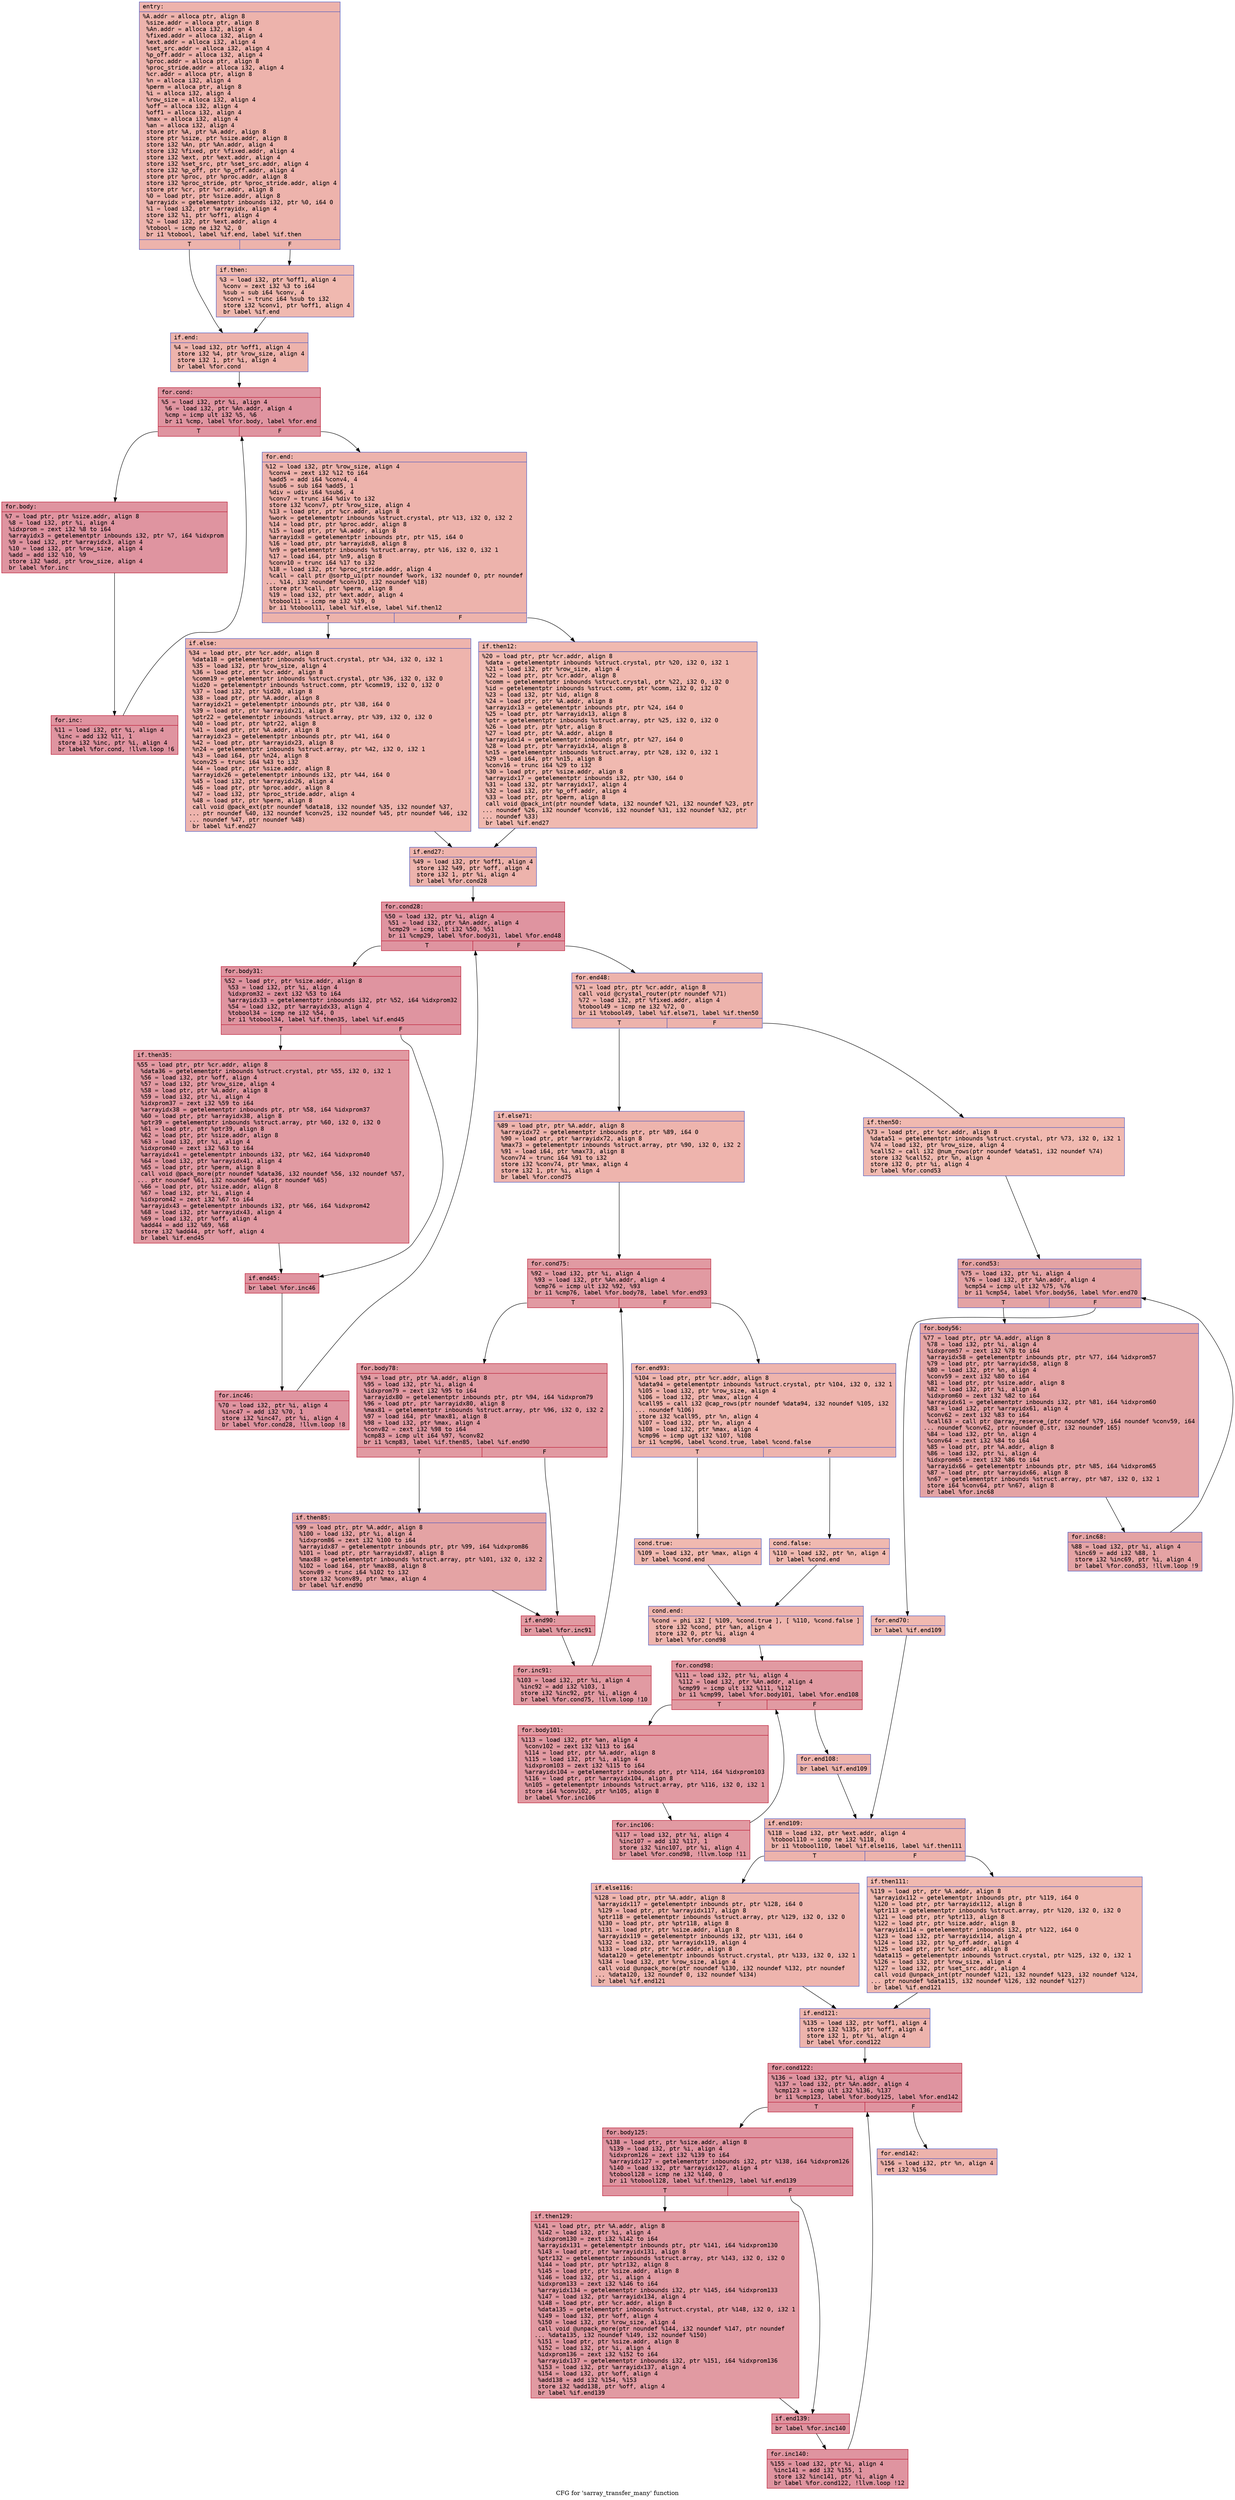 digraph "CFG for 'sarray_transfer_many' function" {
	label="CFG for 'sarray_transfer_many' function";

	Node0x5641933dcca0 [shape=record,color="#3d50c3ff", style=filled, fillcolor="#d6524470" fontname="Courier",label="{entry:\l|  %A.addr = alloca ptr, align 8\l  %size.addr = alloca ptr, align 8\l  %An.addr = alloca i32, align 4\l  %fixed.addr = alloca i32, align 4\l  %ext.addr = alloca i32, align 4\l  %set_src.addr = alloca i32, align 4\l  %p_off.addr = alloca i32, align 4\l  %proc.addr = alloca ptr, align 8\l  %proc_stride.addr = alloca i32, align 4\l  %cr.addr = alloca ptr, align 8\l  %n = alloca i32, align 4\l  %perm = alloca ptr, align 8\l  %i = alloca i32, align 4\l  %row_size = alloca i32, align 4\l  %off = alloca i32, align 4\l  %off1 = alloca i32, align 4\l  %max = alloca i32, align 4\l  %an = alloca i32, align 4\l  store ptr %A, ptr %A.addr, align 8\l  store ptr %size, ptr %size.addr, align 8\l  store i32 %An, ptr %An.addr, align 4\l  store i32 %fixed, ptr %fixed.addr, align 4\l  store i32 %ext, ptr %ext.addr, align 4\l  store i32 %set_src, ptr %set_src.addr, align 4\l  store i32 %p_off, ptr %p_off.addr, align 4\l  store ptr %proc, ptr %proc.addr, align 8\l  store i32 %proc_stride, ptr %proc_stride.addr, align 4\l  store ptr %cr, ptr %cr.addr, align 8\l  %0 = load ptr, ptr %size.addr, align 8\l  %arrayidx = getelementptr inbounds i32, ptr %0, i64 0\l  %1 = load i32, ptr %arrayidx, align 4\l  store i32 %1, ptr %off1, align 4\l  %2 = load i32, ptr %ext.addr, align 4\l  %tobool = icmp ne i32 %2, 0\l  br i1 %tobool, label %if.end, label %if.then\l|{<s0>T|<s1>F}}"];
	Node0x5641933dcca0:s0 -> Node0x5641933df380[tooltip="entry -> if.end\nProbability 62.50%" ];
	Node0x5641933dcca0:s1 -> Node0x5641933df3f0[tooltip="entry -> if.then\nProbability 37.50%" ];
	Node0x5641933df3f0 [shape=record,color="#3d50c3ff", style=filled, fillcolor="#de614d70" fontname="Courier",label="{if.then:\l|  %3 = load i32, ptr %off1, align 4\l  %conv = zext i32 %3 to i64\l  %sub = sub i64 %conv, 4\l  %conv1 = trunc i64 %sub to i32\l  store i32 %conv1, ptr %off1, align 4\l  br label %if.end\l}"];
	Node0x5641933df3f0 -> Node0x5641933df380[tooltip="if.then -> if.end\nProbability 100.00%" ];
	Node0x5641933df380 [shape=record,color="#3d50c3ff", style=filled, fillcolor="#d6524470" fontname="Courier",label="{if.end:\l|  %4 = load i32, ptr %off1, align 4\l  store i32 %4, ptr %row_size, align 4\l  store i32 1, ptr %i, align 4\l  br label %for.cond\l}"];
	Node0x5641933df380 -> Node0x5641933dffb0[tooltip="if.end -> for.cond\nProbability 100.00%" ];
	Node0x5641933dffb0 [shape=record,color="#b70d28ff", style=filled, fillcolor="#b70d2870" fontname="Courier",label="{for.cond:\l|  %5 = load i32, ptr %i, align 4\l  %6 = load i32, ptr %An.addr, align 4\l  %cmp = icmp ult i32 %5, %6\l  br i1 %cmp, label %for.body, label %for.end\l|{<s0>T|<s1>F}}"];
	Node0x5641933dffb0:s0 -> Node0x5641933e0250[tooltip="for.cond -> for.body\nProbability 96.88%" ];
	Node0x5641933dffb0:s1 -> Node0x5641933e02d0[tooltip="for.cond -> for.end\nProbability 3.12%" ];
	Node0x5641933e0250 [shape=record,color="#b70d28ff", style=filled, fillcolor="#b70d2870" fontname="Courier",label="{for.body:\l|  %7 = load ptr, ptr %size.addr, align 8\l  %8 = load i32, ptr %i, align 4\l  %idxprom = zext i32 %8 to i64\l  %arrayidx3 = getelementptr inbounds i32, ptr %7, i64 %idxprom\l  %9 = load i32, ptr %arrayidx3, align 4\l  %10 = load i32, ptr %row_size, align 4\l  %add = add i32 %10, %9\l  store i32 %add, ptr %row_size, align 4\l  br label %for.inc\l}"];
	Node0x5641933e0250 -> Node0x5641933e08a0[tooltip="for.body -> for.inc\nProbability 100.00%" ];
	Node0x5641933e08a0 [shape=record,color="#b70d28ff", style=filled, fillcolor="#b70d2870" fontname="Courier",label="{for.inc:\l|  %11 = load i32, ptr %i, align 4\l  %inc = add i32 %11, 1\l  store i32 %inc, ptr %i, align 4\l  br label %for.cond, !llvm.loop !6\l}"];
	Node0x5641933e08a0 -> Node0x5641933dffb0[tooltip="for.inc -> for.cond\nProbability 100.00%" ];
	Node0x5641933e02d0 [shape=record,color="#3d50c3ff", style=filled, fillcolor="#d6524470" fontname="Courier",label="{for.end:\l|  %12 = load i32, ptr %row_size, align 4\l  %conv4 = zext i32 %12 to i64\l  %add5 = add i64 %conv4, 4\l  %sub6 = sub i64 %add5, 1\l  %div = udiv i64 %sub6, 4\l  %conv7 = trunc i64 %div to i32\l  store i32 %conv7, ptr %row_size, align 4\l  %13 = load ptr, ptr %cr.addr, align 8\l  %work = getelementptr inbounds %struct.crystal, ptr %13, i32 0, i32 2\l  %14 = load ptr, ptr %proc.addr, align 8\l  %15 = load ptr, ptr %A.addr, align 8\l  %arrayidx8 = getelementptr inbounds ptr, ptr %15, i64 0\l  %16 = load ptr, ptr %arrayidx8, align 8\l  %n9 = getelementptr inbounds %struct.array, ptr %16, i32 0, i32 1\l  %17 = load i64, ptr %n9, align 8\l  %conv10 = trunc i64 %17 to i32\l  %18 = load i32, ptr %proc_stride.addr, align 4\l  %call = call ptr @sortp_ui(ptr noundef %work, i32 noundef 0, ptr noundef\l... %14, i32 noundef %conv10, i32 noundef %18)\l  store ptr %call, ptr %perm, align 8\l  %19 = load i32, ptr %ext.addr, align 4\l  %tobool11 = icmp ne i32 %19, 0\l  br i1 %tobool11, label %if.else, label %if.then12\l|{<s0>T|<s1>F}}"];
	Node0x5641933e02d0:s0 -> Node0x5641933e3460[tooltip="for.end -> if.else\nProbability 62.50%" ];
	Node0x5641933e02d0:s1 -> Node0x5641933e34b0[tooltip="for.end -> if.then12\nProbability 37.50%" ];
	Node0x5641933e34b0 [shape=record,color="#3d50c3ff", style=filled, fillcolor="#de614d70" fontname="Courier",label="{if.then12:\l|  %20 = load ptr, ptr %cr.addr, align 8\l  %data = getelementptr inbounds %struct.crystal, ptr %20, i32 0, i32 1\l  %21 = load i32, ptr %row_size, align 4\l  %22 = load ptr, ptr %cr.addr, align 8\l  %comm = getelementptr inbounds %struct.crystal, ptr %22, i32 0, i32 0\l  %id = getelementptr inbounds %struct.comm, ptr %comm, i32 0, i32 0\l  %23 = load i32, ptr %id, align 8\l  %24 = load ptr, ptr %A.addr, align 8\l  %arrayidx13 = getelementptr inbounds ptr, ptr %24, i64 0\l  %25 = load ptr, ptr %arrayidx13, align 8\l  %ptr = getelementptr inbounds %struct.array, ptr %25, i32 0, i32 0\l  %26 = load ptr, ptr %ptr, align 8\l  %27 = load ptr, ptr %A.addr, align 8\l  %arrayidx14 = getelementptr inbounds ptr, ptr %27, i64 0\l  %28 = load ptr, ptr %arrayidx14, align 8\l  %n15 = getelementptr inbounds %struct.array, ptr %28, i32 0, i32 1\l  %29 = load i64, ptr %n15, align 8\l  %conv16 = trunc i64 %29 to i32\l  %30 = load ptr, ptr %size.addr, align 8\l  %arrayidx17 = getelementptr inbounds i32, ptr %30, i64 0\l  %31 = load i32, ptr %arrayidx17, align 4\l  %32 = load i32, ptr %p_off.addr, align 4\l  %33 = load ptr, ptr %perm, align 8\l  call void @pack_int(ptr noundef %data, i32 noundef %21, i32 noundef %23, ptr\l... noundef %26, i32 noundef %conv16, i32 noundef %31, i32 noundef %32, ptr\l... noundef %33)\l  br label %if.end27\l}"];
	Node0x5641933e34b0 -> Node0x5641933e47c0[tooltip="if.then12 -> if.end27\nProbability 100.00%" ];
	Node0x5641933e3460 [shape=record,color="#3d50c3ff", style=filled, fillcolor="#d8564670" fontname="Courier",label="{if.else:\l|  %34 = load ptr, ptr %cr.addr, align 8\l  %data18 = getelementptr inbounds %struct.crystal, ptr %34, i32 0, i32 1\l  %35 = load i32, ptr %row_size, align 4\l  %36 = load ptr, ptr %cr.addr, align 8\l  %comm19 = getelementptr inbounds %struct.crystal, ptr %36, i32 0, i32 0\l  %id20 = getelementptr inbounds %struct.comm, ptr %comm19, i32 0, i32 0\l  %37 = load i32, ptr %id20, align 8\l  %38 = load ptr, ptr %A.addr, align 8\l  %arrayidx21 = getelementptr inbounds ptr, ptr %38, i64 0\l  %39 = load ptr, ptr %arrayidx21, align 8\l  %ptr22 = getelementptr inbounds %struct.array, ptr %39, i32 0, i32 0\l  %40 = load ptr, ptr %ptr22, align 8\l  %41 = load ptr, ptr %A.addr, align 8\l  %arrayidx23 = getelementptr inbounds ptr, ptr %41, i64 0\l  %42 = load ptr, ptr %arrayidx23, align 8\l  %n24 = getelementptr inbounds %struct.array, ptr %42, i32 0, i32 1\l  %43 = load i64, ptr %n24, align 8\l  %conv25 = trunc i64 %43 to i32\l  %44 = load ptr, ptr %size.addr, align 8\l  %arrayidx26 = getelementptr inbounds i32, ptr %44, i64 0\l  %45 = load i32, ptr %arrayidx26, align 4\l  %46 = load ptr, ptr %proc.addr, align 8\l  %47 = load i32, ptr %proc_stride.addr, align 4\l  %48 = load ptr, ptr %perm, align 8\l  call void @pack_ext(ptr noundef %data18, i32 noundef %35, i32 noundef %37,\l... ptr noundef %40, i32 noundef %conv25, i32 noundef %45, ptr noundef %46, i32\l... noundef %47, ptr noundef %48)\l  br label %if.end27\l}"];
	Node0x5641933e3460 -> Node0x5641933e47c0[tooltip="if.else -> if.end27\nProbability 100.00%" ];
	Node0x5641933e47c0 [shape=record,color="#3d50c3ff", style=filled, fillcolor="#d6524470" fontname="Courier",label="{if.end27:\l|  %49 = load i32, ptr %off1, align 4\l  store i32 %49, ptr %off, align 4\l  store i32 1, ptr %i, align 4\l  br label %for.cond28\l}"];
	Node0x5641933e47c0 -> Node0x5641933e6450[tooltip="if.end27 -> for.cond28\nProbability 100.00%" ];
	Node0x5641933e6450 [shape=record,color="#b70d28ff", style=filled, fillcolor="#b70d2870" fontname="Courier",label="{for.cond28:\l|  %50 = load i32, ptr %i, align 4\l  %51 = load i32, ptr %An.addr, align 4\l  %cmp29 = icmp ult i32 %50, %51\l  br i1 %cmp29, label %for.body31, label %for.end48\l|{<s0>T|<s1>F}}"];
	Node0x5641933e6450:s0 -> Node0x5641933e6610[tooltip="for.cond28 -> for.body31\nProbability 96.88%" ];
	Node0x5641933e6450:s1 -> Node0x5641933e6660[tooltip="for.cond28 -> for.end48\nProbability 3.12%" ];
	Node0x5641933e6610 [shape=record,color="#b70d28ff", style=filled, fillcolor="#b70d2870" fontname="Courier",label="{for.body31:\l|  %52 = load ptr, ptr %size.addr, align 8\l  %53 = load i32, ptr %i, align 4\l  %idxprom32 = zext i32 %53 to i64\l  %arrayidx33 = getelementptr inbounds i32, ptr %52, i64 %idxprom32\l  %54 = load i32, ptr %arrayidx33, align 4\l  %tobool34 = icmp ne i32 %54, 0\l  br i1 %tobool34, label %if.then35, label %if.end45\l|{<s0>T|<s1>F}}"];
	Node0x5641933e6610:s0 -> Node0x5641933e6b10[tooltip="for.body31 -> if.then35\nProbability 62.50%" ];
	Node0x5641933e6610:s1 -> Node0x5641933e6b90[tooltip="for.body31 -> if.end45\nProbability 37.50%" ];
	Node0x5641933e6b10 [shape=record,color="#b70d28ff", style=filled, fillcolor="#bb1b2c70" fontname="Courier",label="{if.then35:\l|  %55 = load ptr, ptr %cr.addr, align 8\l  %data36 = getelementptr inbounds %struct.crystal, ptr %55, i32 0, i32 1\l  %56 = load i32, ptr %off, align 4\l  %57 = load i32, ptr %row_size, align 4\l  %58 = load ptr, ptr %A.addr, align 8\l  %59 = load i32, ptr %i, align 4\l  %idxprom37 = zext i32 %59 to i64\l  %arrayidx38 = getelementptr inbounds ptr, ptr %58, i64 %idxprom37\l  %60 = load ptr, ptr %arrayidx38, align 8\l  %ptr39 = getelementptr inbounds %struct.array, ptr %60, i32 0, i32 0\l  %61 = load ptr, ptr %ptr39, align 8\l  %62 = load ptr, ptr %size.addr, align 8\l  %63 = load i32, ptr %i, align 4\l  %idxprom40 = zext i32 %63 to i64\l  %arrayidx41 = getelementptr inbounds i32, ptr %62, i64 %idxprom40\l  %64 = load i32, ptr %arrayidx41, align 4\l  %65 = load ptr, ptr %perm, align 8\l  call void @pack_more(ptr noundef %data36, i32 noundef %56, i32 noundef %57,\l... ptr noundef %61, i32 noundef %64, ptr noundef %65)\l  %66 = load ptr, ptr %size.addr, align 8\l  %67 = load i32, ptr %i, align 4\l  %idxprom42 = zext i32 %67 to i64\l  %arrayidx43 = getelementptr inbounds i32, ptr %66, i64 %idxprom42\l  %68 = load i32, ptr %arrayidx43, align 4\l  %69 = load i32, ptr %off, align 4\l  %add44 = add i32 %69, %68\l  store i32 %add44, ptr %off, align 4\l  br label %if.end45\l}"];
	Node0x5641933e6b10 -> Node0x5641933e6b90[tooltip="if.then35 -> if.end45\nProbability 100.00%" ];
	Node0x5641933e6b90 [shape=record,color="#b70d28ff", style=filled, fillcolor="#b70d2870" fontname="Courier",label="{if.end45:\l|  br label %for.inc46\l}"];
	Node0x5641933e6b90 -> Node0x5641933e0d90[tooltip="if.end45 -> for.inc46\nProbability 100.00%" ];
	Node0x5641933e0d90 [shape=record,color="#b70d28ff", style=filled, fillcolor="#b70d2870" fontname="Courier",label="{for.inc46:\l|  %70 = load i32, ptr %i, align 4\l  %inc47 = add i32 %70, 1\l  store i32 %inc47, ptr %i, align 4\l  br label %for.cond28, !llvm.loop !8\l}"];
	Node0x5641933e0d90 -> Node0x5641933e6450[tooltip="for.inc46 -> for.cond28\nProbability 100.00%" ];
	Node0x5641933e6660 [shape=record,color="#3d50c3ff", style=filled, fillcolor="#d6524470" fontname="Courier",label="{for.end48:\l|  %71 = load ptr, ptr %cr.addr, align 8\l  call void @crystal_router(ptr noundef %71)\l  %72 = load i32, ptr %fixed.addr, align 4\l  %tobool49 = icmp ne i32 %72, 0\l  br i1 %tobool49, label %if.else71, label %if.then50\l|{<s0>T|<s1>F}}"];
	Node0x5641933e6660:s0 -> Node0x5641933e2500[tooltip="for.end48 -> if.else71\nProbability 62.50%" ];
	Node0x5641933e6660:s1 -> Node0x5641933e2580[tooltip="for.end48 -> if.then50\nProbability 37.50%" ];
	Node0x5641933e2580 [shape=record,color="#3d50c3ff", style=filled, fillcolor="#de614d70" fontname="Courier",label="{if.then50:\l|  %73 = load ptr, ptr %cr.addr, align 8\l  %data51 = getelementptr inbounds %struct.crystal, ptr %73, i32 0, i32 1\l  %74 = load i32, ptr %row_size, align 4\l  %call52 = call i32 @num_rows(ptr noundef %data51, i32 noundef %74)\l  store i32 %call52, ptr %n, align 4\l  store i32 0, ptr %i, align 4\l  br label %for.cond53\l}"];
	Node0x5641933e2580 -> Node0x5641933e9a90[tooltip="if.then50 -> for.cond53\nProbability 100.00%" ];
	Node0x5641933e9a90 [shape=record,color="#3d50c3ff", style=filled, fillcolor="#c32e3170" fontname="Courier",label="{for.cond53:\l|  %75 = load i32, ptr %i, align 4\l  %76 = load i32, ptr %An.addr, align 4\l  %cmp54 = icmp ult i32 %75, %76\l  br i1 %cmp54, label %for.body56, label %for.end70\l|{<s0>T|<s1>F}}"];
	Node0x5641933e9a90:s0 -> Node0x5641933e9d60[tooltip="for.cond53 -> for.body56\nProbability 96.88%" ];
	Node0x5641933e9a90:s1 -> Node0x5641933e9de0[tooltip="for.cond53 -> for.end70\nProbability 3.12%" ];
	Node0x5641933e9d60 [shape=record,color="#3d50c3ff", style=filled, fillcolor="#c32e3170" fontname="Courier",label="{for.body56:\l|  %77 = load ptr, ptr %A.addr, align 8\l  %78 = load i32, ptr %i, align 4\l  %idxprom57 = zext i32 %78 to i64\l  %arrayidx58 = getelementptr inbounds ptr, ptr %77, i64 %idxprom57\l  %79 = load ptr, ptr %arrayidx58, align 8\l  %80 = load i32, ptr %n, align 4\l  %conv59 = zext i32 %80 to i64\l  %81 = load ptr, ptr %size.addr, align 8\l  %82 = load i32, ptr %i, align 4\l  %idxprom60 = zext i32 %82 to i64\l  %arrayidx61 = getelementptr inbounds i32, ptr %81, i64 %idxprom60\l  %83 = load i32, ptr %arrayidx61, align 4\l  %conv62 = zext i32 %83 to i64\l  %call63 = call ptr @array_reserve_(ptr noundef %79, i64 noundef %conv59, i64\l... noundef %conv62, ptr noundef @.str, i32 noundef 165)\l  %84 = load i32, ptr %n, align 4\l  %conv64 = zext i32 %84 to i64\l  %85 = load ptr, ptr %A.addr, align 8\l  %86 = load i32, ptr %i, align 4\l  %idxprom65 = zext i32 %86 to i64\l  %arrayidx66 = getelementptr inbounds ptr, ptr %85, i64 %idxprom65\l  %87 = load ptr, ptr %arrayidx66, align 8\l  %n67 = getelementptr inbounds %struct.array, ptr %87, i32 0, i32 1\l  store i64 %conv64, ptr %n67, align 8\l  br label %for.inc68\l}"];
	Node0x5641933e9d60 -> Node0x5641933eaeb0[tooltip="for.body56 -> for.inc68\nProbability 100.00%" ];
	Node0x5641933eaeb0 [shape=record,color="#3d50c3ff", style=filled, fillcolor="#c32e3170" fontname="Courier",label="{for.inc68:\l|  %88 = load i32, ptr %i, align 4\l  %inc69 = add i32 %88, 1\l  store i32 %inc69, ptr %i, align 4\l  br label %for.cond53, !llvm.loop !9\l}"];
	Node0x5641933eaeb0 -> Node0x5641933e9a90[tooltip="for.inc68 -> for.cond53\nProbability 100.00%" ];
	Node0x5641933e9de0 [shape=record,color="#3d50c3ff", style=filled, fillcolor="#de614d70" fontname="Courier",label="{for.end70:\l|  br label %if.end109\l}"];
	Node0x5641933e9de0 -> Node0x5641933eb390[tooltip="for.end70 -> if.end109\nProbability 100.00%" ];
	Node0x5641933e2500 [shape=record,color="#3d50c3ff", style=filled, fillcolor="#d8564670" fontname="Courier",label="{if.else71:\l|  %89 = load ptr, ptr %A.addr, align 8\l  %arrayidx72 = getelementptr inbounds ptr, ptr %89, i64 0\l  %90 = load ptr, ptr %arrayidx72, align 8\l  %max73 = getelementptr inbounds %struct.array, ptr %90, i32 0, i32 2\l  %91 = load i64, ptr %max73, align 8\l  %conv74 = trunc i64 %91 to i32\l  store i32 %conv74, ptr %max, align 4\l  store i32 1, ptr %i, align 4\l  br label %for.cond75\l}"];
	Node0x5641933e2500 -> Node0x5641933eb980[tooltip="if.else71 -> for.cond75\nProbability 100.00%" ];
	Node0x5641933eb980 [shape=record,color="#b70d28ff", style=filled, fillcolor="#bb1b2c70" fontname="Courier",label="{for.cond75:\l|  %92 = load i32, ptr %i, align 4\l  %93 = load i32, ptr %An.addr, align 4\l  %cmp76 = icmp ult i32 %92, %93\l  br i1 %cmp76, label %for.body78, label %for.end93\l|{<s0>T|<s1>F}}"];
	Node0x5641933eb980:s0 -> Node0x5641933ebc20[tooltip="for.cond75 -> for.body78\nProbability 96.88%" ];
	Node0x5641933eb980:s1 -> Node0x5641933ebca0[tooltip="for.cond75 -> for.end93\nProbability 3.12%" ];
	Node0x5641933ebc20 [shape=record,color="#b70d28ff", style=filled, fillcolor="#bb1b2c70" fontname="Courier",label="{for.body78:\l|  %94 = load ptr, ptr %A.addr, align 8\l  %95 = load i32, ptr %i, align 4\l  %idxprom79 = zext i32 %95 to i64\l  %arrayidx80 = getelementptr inbounds ptr, ptr %94, i64 %idxprom79\l  %96 = load ptr, ptr %arrayidx80, align 8\l  %max81 = getelementptr inbounds %struct.array, ptr %96, i32 0, i32 2\l  %97 = load i64, ptr %max81, align 8\l  %98 = load i32, ptr %max, align 4\l  %conv82 = zext i32 %98 to i64\l  %cmp83 = icmp ult i64 %97, %conv82\l  br i1 %cmp83, label %if.then85, label %if.end90\l|{<s0>T|<s1>F}}"];
	Node0x5641933ebc20:s0 -> Node0x5641933e5c70[tooltip="for.body78 -> if.then85\nProbability 50.00%" ];
	Node0x5641933ebc20:s1 -> Node0x5641933e5cf0[tooltip="for.body78 -> if.end90\nProbability 50.00%" ];
	Node0x5641933e5c70 [shape=record,color="#3d50c3ff", style=filled, fillcolor="#c32e3170" fontname="Courier",label="{if.then85:\l|  %99 = load ptr, ptr %A.addr, align 8\l  %100 = load i32, ptr %i, align 4\l  %idxprom86 = zext i32 %100 to i64\l  %arrayidx87 = getelementptr inbounds ptr, ptr %99, i64 %idxprom86\l  %101 = load ptr, ptr %arrayidx87, align 8\l  %max88 = getelementptr inbounds %struct.array, ptr %101, i32 0, i32 2\l  %102 = load i64, ptr %max88, align 8\l  %conv89 = trunc i64 %102 to i32\l  store i32 %conv89, ptr %max, align 4\l  br label %if.end90\l}"];
	Node0x5641933e5c70 -> Node0x5641933e5cf0[tooltip="if.then85 -> if.end90\nProbability 100.00%" ];
	Node0x5641933e5cf0 [shape=record,color="#b70d28ff", style=filled, fillcolor="#bb1b2c70" fontname="Courier",label="{if.end90:\l|  br label %for.inc91\l}"];
	Node0x5641933e5cf0 -> Node0x5641933ed3e0[tooltip="if.end90 -> for.inc91\nProbability 100.00%" ];
	Node0x5641933ed3e0 [shape=record,color="#b70d28ff", style=filled, fillcolor="#bb1b2c70" fontname="Courier",label="{for.inc91:\l|  %103 = load i32, ptr %i, align 4\l  %inc92 = add i32 %103, 1\l  store i32 %inc92, ptr %i, align 4\l  br label %for.cond75, !llvm.loop !10\l}"];
	Node0x5641933ed3e0 -> Node0x5641933eb980[tooltip="for.inc91 -> for.cond75\nProbability 100.00%" ];
	Node0x5641933ebca0 [shape=record,color="#3d50c3ff", style=filled, fillcolor="#d8564670" fontname="Courier",label="{for.end93:\l|  %104 = load ptr, ptr %cr.addr, align 8\l  %data94 = getelementptr inbounds %struct.crystal, ptr %104, i32 0, i32 1\l  %105 = load i32, ptr %row_size, align 4\l  %106 = load i32, ptr %max, align 4\l  %call95 = call i32 @cap_rows(ptr noundef %data94, i32 noundef %105, i32\l... noundef %106)\l  store i32 %call95, ptr %n, align 4\l  %107 = load i32, ptr %n, align 4\l  %108 = load i32, ptr %max, align 4\l  %cmp96 = icmp ugt i32 %107, %108\l  br i1 %cmp96, label %cond.true, label %cond.false\l|{<s0>T|<s1>F}}"];
	Node0x5641933ebca0:s0 -> Node0x5641933ede30[tooltip="for.end93 -> cond.true\nProbability 50.00%" ];
	Node0x5641933ebca0:s1 -> Node0x5641933ede80[tooltip="for.end93 -> cond.false\nProbability 50.00%" ];
	Node0x5641933ede30 [shape=record,color="#3d50c3ff", style=filled, fillcolor="#de614d70" fontname="Courier",label="{cond.true:\l|  %109 = load i32, ptr %max, align 4\l  br label %cond.end\l}"];
	Node0x5641933ede30 -> Node0x5641933ee030[tooltip="cond.true -> cond.end\nProbability 100.00%" ];
	Node0x5641933ede80 [shape=record,color="#3d50c3ff", style=filled, fillcolor="#de614d70" fontname="Courier",label="{cond.false:\l|  %110 = load i32, ptr %n, align 4\l  br label %cond.end\l}"];
	Node0x5641933ede80 -> Node0x5641933ee030[tooltip="cond.false -> cond.end\nProbability 100.00%" ];
	Node0x5641933ee030 [shape=record,color="#3d50c3ff", style=filled, fillcolor="#d8564670" fontname="Courier",label="{cond.end:\l|  %cond = phi i32 [ %109, %cond.true ], [ %110, %cond.false ]\l  store i32 %cond, ptr %an, align 4\l  store i32 0, ptr %i, align 4\l  br label %for.cond98\l}"];
	Node0x5641933ee030 -> Node0x5641933ee370[tooltip="cond.end -> for.cond98\nProbability 100.00%" ];
	Node0x5641933ee370 [shape=record,color="#b70d28ff", style=filled, fillcolor="#bb1b2c70" fontname="Courier",label="{for.cond98:\l|  %111 = load i32, ptr %i, align 4\l  %112 = load i32, ptr %An.addr, align 4\l  %cmp99 = icmp ult i32 %111, %112\l  br i1 %cmp99, label %for.body101, label %for.end108\l|{<s0>T|<s1>F}}"];
	Node0x5641933ee370:s0 -> Node0x5641933ee670[tooltip="for.cond98 -> for.body101\nProbability 96.88%" ];
	Node0x5641933ee370:s1 -> Node0x5641933ee6f0[tooltip="for.cond98 -> for.end108\nProbability 3.12%" ];
	Node0x5641933ee670 [shape=record,color="#b70d28ff", style=filled, fillcolor="#bb1b2c70" fontname="Courier",label="{for.body101:\l|  %113 = load i32, ptr %an, align 4\l  %conv102 = zext i32 %113 to i64\l  %114 = load ptr, ptr %A.addr, align 8\l  %115 = load i32, ptr %i, align 4\l  %idxprom103 = zext i32 %115 to i64\l  %arrayidx104 = getelementptr inbounds ptr, ptr %114, i64 %idxprom103\l  %116 = load ptr, ptr %arrayidx104, align 8\l  %n105 = getelementptr inbounds %struct.array, ptr %116, i32 0, i32 1\l  store i64 %conv102, ptr %n105, align 8\l  br label %for.inc106\l}"];
	Node0x5641933ee670 -> Node0x5641933eee00[tooltip="for.body101 -> for.inc106\nProbability 100.00%" ];
	Node0x5641933eee00 [shape=record,color="#b70d28ff", style=filled, fillcolor="#bb1b2c70" fontname="Courier",label="{for.inc106:\l|  %117 = load i32, ptr %i, align 4\l  %inc107 = add i32 %117, 1\l  store i32 %inc107, ptr %i, align 4\l  br label %for.cond98, !llvm.loop !11\l}"];
	Node0x5641933eee00 -> Node0x5641933ee370[tooltip="for.inc106 -> for.cond98\nProbability 100.00%" ];
	Node0x5641933ee6f0 [shape=record,color="#3d50c3ff", style=filled, fillcolor="#d8564670" fontname="Courier",label="{for.end108:\l|  br label %if.end109\l}"];
	Node0x5641933ee6f0 -> Node0x5641933eb390[tooltip="for.end108 -> if.end109\nProbability 100.00%" ];
	Node0x5641933eb390 [shape=record,color="#3d50c3ff", style=filled, fillcolor="#d6524470" fontname="Courier",label="{if.end109:\l|  %118 = load i32, ptr %ext.addr, align 4\l  %tobool110 = icmp ne i32 %118, 0\l  br i1 %tobool110, label %if.else116, label %if.then111\l|{<s0>T|<s1>F}}"];
	Node0x5641933eb390:s0 -> Node0x5641933ef430[tooltip="if.end109 -> if.else116\nProbability 62.50%" ];
	Node0x5641933eb390:s1 -> Node0x5641933ef4b0[tooltip="if.end109 -> if.then111\nProbability 37.50%" ];
	Node0x5641933ef4b0 [shape=record,color="#3d50c3ff", style=filled, fillcolor="#de614d70" fontname="Courier",label="{if.then111:\l|  %119 = load ptr, ptr %A.addr, align 8\l  %arrayidx112 = getelementptr inbounds ptr, ptr %119, i64 0\l  %120 = load ptr, ptr %arrayidx112, align 8\l  %ptr113 = getelementptr inbounds %struct.array, ptr %120, i32 0, i32 0\l  %121 = load ptr, ptr %ptr113, align 8\l  %122 = load ptr, ptr %size.addr, align 8\l  %arrayidx114 = getelementptr inbounds i32, ptr %122, i64 0\l  %123 = load i32, ptr %arrayidx114, align 4\l  %124 = load i32, ptr %p_off.addr, align 4\l  %125 = load ptr, ptr %cr.addr, align 8\l  %data115 = getelementptr inbounds %struct.crystal, ptr %125, i32 0, i32 1\l  %126 = load i32, ptr %row_size, align 4\l  %127 = load i32, ptr %set_src.addr, align 4\l  call void @unpack_int(ptr noundef %121, i32 noundef %123, i32 noundef %124,\l... ptr noundef %data115, i32 noundef %126, i32 noundef %127)\l  br label %if.end121\l}"];
	Node0x5641933ef4b0 -> Node0x5641933f0040[tooltip="if.then111 -> if.end121\nProbability 100.00%" ];
	Node0x5641933ef430 [shape=record,color="#3d50c3ff", style=filled, fillcolor="#d8564670" fontname="Courier",label="{if.else116:\l|  %128 = load ptr, ptr %A.addr, align 8\l  %arrayidx117 = getelementptr inbounds ptr, ptr %128, i64 0\l  %129 = load ptr, ptr %arrayidx117, align 8\l  %ptr118 = getelementptr inbounds %struct.array, ptr %129, i32 0, i32 0\l  %130 = load ptr, ptr %ptr118, align 8\l  %131 = load ptr, ptr %size.addr, align 8\l  %arrayidx119 = getelementptr inbounds i32, ptr %131, i64 0\l  %132 = load i32, ptr %arrayidx119, align 4\l  %133 = load ptr, ptr %cr.addr, align 8\l  %data120 = getelementptr inbounds %struct.crystal, ptr %133, i32 0, i32 1\l  %134 = load i32, ptr %row_size, align 4\l  call void @unpack_more(ptr noundef %130, i32 noundef %132, ptr noundef\l... %data120, i32 noundef 0, i32 noundef %134)\l  br label %if.end121\l}"];
	Node0x5641933ef430 -> Node0x5641933f0040[tooltip="if.else116 -> if.end121\nProbability 100.00%" ];
	Node0x5641933f0040 [shape=record,color="#3d50c3ff", style=filled, fillcolor="#d6524470" fontname="Courier",label="{if.end121:\l|  %135 = load i32, ptr %off1, align 4\l  store i32 %135, ptr %off, align 4\l  store i32 1, ptr %i, align 4\l  br label %for.cond122\l}"];
	Node0x5641933f0040 -> Node0x5641933f0c30[tooltip="if.end121 -> for.cond122\nProbability 100.00%" ];
	Node0x5641933f0c30 [shape=record,color="#b70d28ff", style=filled, fillcolor="#b70d2870" fontname="Courier",label="{for.cond122:\l|  %136 = load i32, ptr %i, align 4\l  %137 = load i32, ptr %An.addr, align 4\l  %cmp123 = icmp ult i32 %136, %137\l  br i1 %cmp123, label %for.body125, label %for.end142\l|{<s0>T|<s1>F}}"];
	Node0x5641933f0c30:s0 -> Node0x5641933f0e80[tooltip="for.cond122 -> for.body125\nProbability 96.88%" ];
	Node0x5641933f0c30:s1 -> Node0x5641933f0f00[tooltip="for.cond122 -> for.end142\nProbability 3.12%" ];
	Node0x5641933f0e80 [shape=record,color="#b70d28ff", style=filled, fillcolor="#b70d2870" fontname="Courier",label="{for.body125:\l|  %138 = load ptr, ptr %size.addr, align 8\l  %139 = load i32, ptr %i, align 4\l  %idxprom126 = zext i32 %139 to i64\l  %arrayidx127 = getelementptr inbounds i32, ptr %138, i64 %idxprom126\l  %140 = load i32, ptr %arrayidx127, align 4\l  %tobool128 = icmp ne i32 %140, 0\l  br i1 %tobool128, label %if.then129, label %if.end139\l|{<s0>T|<s1>F}}"];
	Node0x5641933f0e80:s0 -> Node0x5641933f1440[tooltip="for.body125 -> if.then129\nProbability 62.50%" ];
	Node0x5641933f0e80:s1 -> Node0x5641933f14c0[tooltip="for.body125 -> if.end139\nProbability 37.50%" ];
	Node0x5641933f1440 [shape=record,color="#b70d28ff", style=filled, fillcolor="#bb1b2c70" fontname="Courier",label="{if.then129:\l|  %141 = load ptr, ptr %A.addr, align 8\l  %142 = load i32, ptr %i, align 4\l  %idxprom130 = zext i32 %142 to i64\l  %arrayidx131 = getelementptr inbounds ptr, ptr %141, i64 %idxprom130\l  %143 = load ptr, ptr %arrayidx131, align 8\l  %ptr132 = getelementptr inbounds %struct.array, ptr %143, i32 0, i32 0\l  %144 = load ptr, ptr %ptr132, align 8\l  %145 = load ptr, ptr %size.addr, align 8\l  %146 = load i32, ptr %i, align 4\l  %idxprom133 = zext i32 %146 to i64\l  %arrayidx134 = getelementptr inbounds i32, ptr %145, i64 %idxprom133\l  %147 = load i32, ptr %arrayidx134, align 4\l  %148 = load ptr, ptr %cr.addr, align 8\l  %data135 = getelementptr inbounds %struct.crystal, ptr %148, i32 0, i32 1\l  %149 = load i32, ptr %off, align 4\l  %150 = load i32, ptr %row_size, align 4\l  call void @unpack_more(ptr noundef %144, i32 noundef %147, ptr noundef\l... %data135, i32 noundef %149, i32 noundef %150)\l  %151 = load ptr, ptr %size.addr, align 8\l  %152 = load i32, ptr %i, align 4\l  %idxprom136 = zext i32 %152 to i64\l  %arrayidx137 = getelementptr inbounds i32, ptr %151, i64 %idxprom136\l  %153 = load i32, ptr %arrayidx137, align 4\l  %154 = load i32, ptr %off, align 4\l  %add138 = add i32 %154, %153\l  store i32 %add138, ptr %off, align 4\l  br label %if.end139\l}"];
	Node0x5641933f1440 -> Node0x5641933f14c0[tooltip="if.then129 -> if.end139\nProbability 100.00%" ];
	Node0x5641933f14c0 [shape=record,color="#b70d28ff", style=filled, fillcolor="#b70d2870" fontname="Courier",label="{if.end139:\l|  br label %for.inc140\l}"];
	Node0x5641933f14c0 -> Node0x5641933f2690[tooltip="if.end139 -> for.inc140\nProbability 100.00%" ];
	Node0x5641933f2690 [shape=record,color="#b70d28ff", style=filled, fillcolor="#b70d2870" fontname="Courier",label="{for.inc140:\l|  %155 = load i32, ptr %i, align 4\l  %inc141 = add i32 %155, 1\l  store i32 %inc141, ptr %i, align 4\l  br label %for.cond122, !llvm.loop !12\l}"];
	Node0x5641933f2690 -> Node0x5641933f0c30[tooltip="for.inc140 -> for.cond122\nProbability 100.00%" ];
	Node0x5641933f0f00 [shape=record,color="#3d50c3ff", style=filled, fillcolor="#d6524470" fontname="Courier",label="{for.end142:\l|  %156 = load i32, ptr %n, align 4\l  ret i32 %156\l}"];
}
